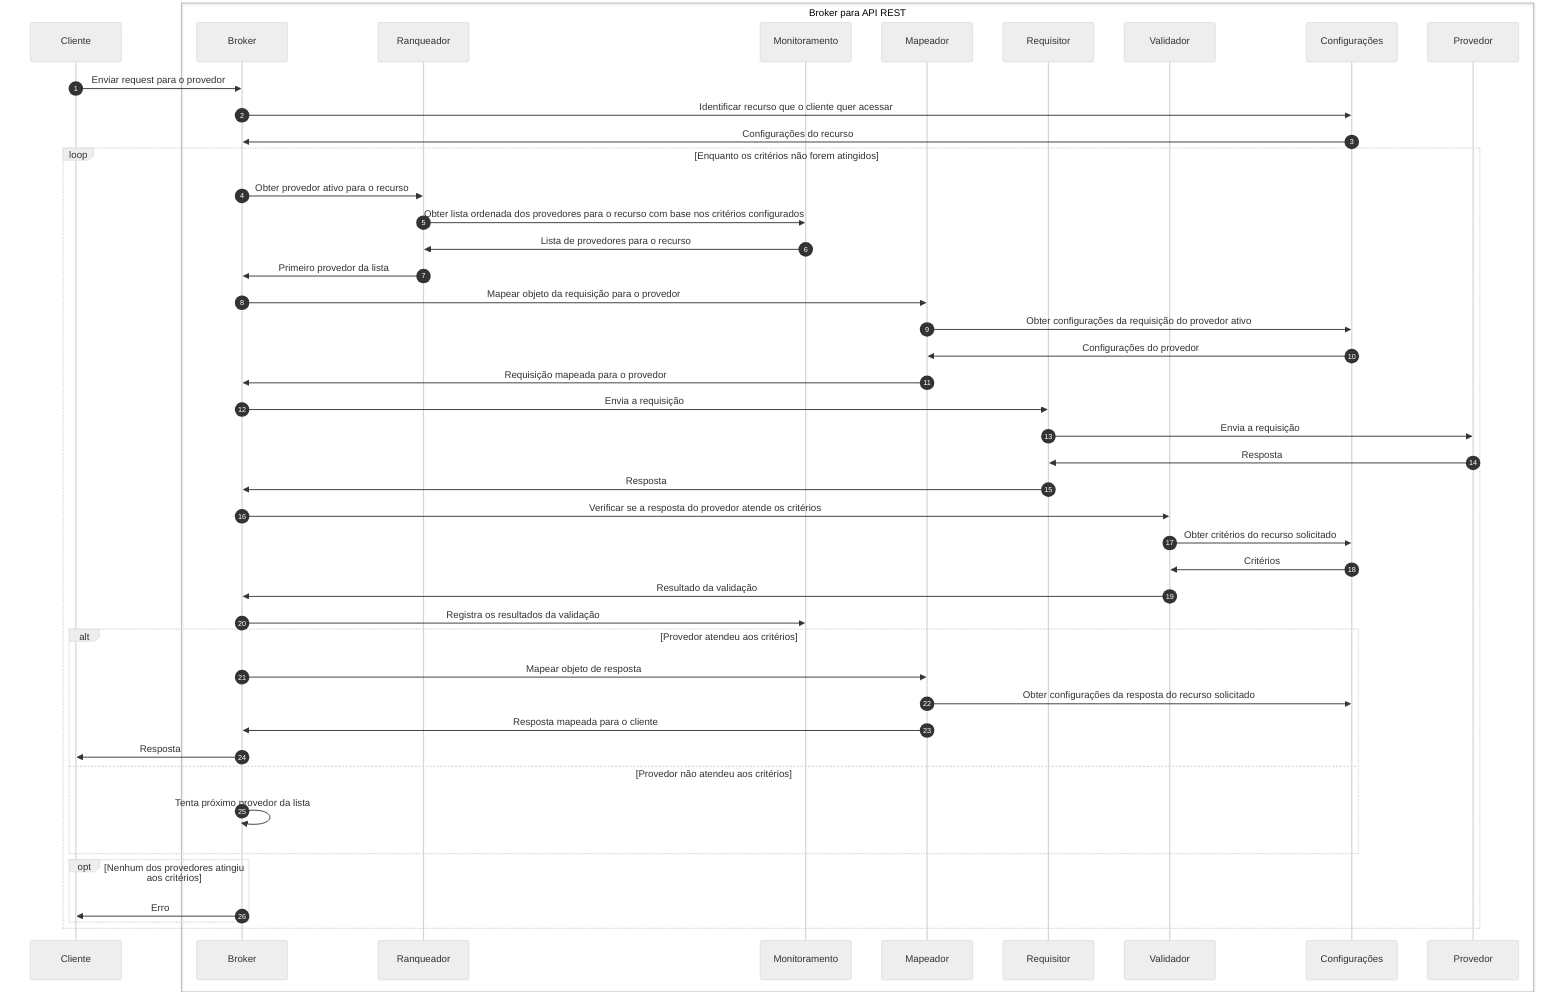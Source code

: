 %%{init: {'theme':'neutral'}}%%

sequenceDiagram
    participant Cliente

    box Broker para API REST
    participant Broker
    participant Ranqueador
    participant Monitoramento
    participant Mapeador
    participant Requisitor
    participant Validador
    participant Configurações
    participant Provedor
    end
    
    autonumber
    Cliente->>Broker: Enviar request para o provedor
    Broker->>Configurações: Identificar recurso que o cliente quer acessar
    Configurações->>Broker: Configurações do recurso
    loop Enquanto os critérios não forem atingidos
        Broker->>Ranqueador: Obter provedor ativo para o recurso
        Ranqueador->>Monitoramento: Obter lista ordenada dos provedores para o recurso com base nos critérios configurados
        Monitoramento->>Ranqueador: Lista de provedores para o recurso
        Ranqueador->>Broker: Primeiro provedor da lista
        Broker->>Mapeador: Mapear objeto da requisição para o provedor
        Mapeador->>Configurações: Obter configurações da requisição do provedor ativo
        Configurações->>Mapeador: Configurações do provedor
        Mapeador->>Broker: Requisição mapeada para o provedor
        Broker->>Requisitor: Envia a requisição
        Requisitor->>Provedor: Envia a requisição
        Provedor->>Requisitor: Resposta
        Requisitor->>Broker: Resposta
        Broker->>Validador: Verificar se a resposta do provedor atende os critérios
        Validador->>Configurações: Obter critérios do recurso solicitado
        Configurações->>Validador: Critérios
        Validador->>Broker: Resultado da validação
        Broker->>Monitoramento: Registra os resultados da validação
        alt Provedor atendeu aos critérios
            Broker->>Mapeador: Mapear objeto de resposta
            Mapeador->>Configurações: Obter configurações da resposta do recurso solicitado
            Mapeador->>Broker: Resposta mapeada para o cliente
            Broker->>Cliente: Resposta
        else Provedor não atendeu aos critérios
            Broker->>Broker: Tenta próximo provedor da lista 
        end
        opt Nenhum dos provedores atingiu aos critérios
            Broker->>Cliente: Erro
        end
    end